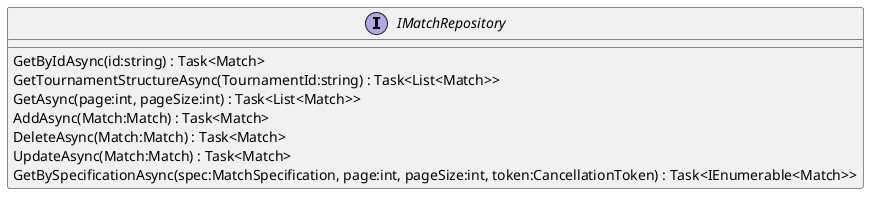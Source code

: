 @startuml
interface IMatchRepository {
    GetByIdAsync(id:string) : Task<Match>
    GetTournamentStructureAsync(TournamentId:string) : Task<List<Match>>
    GetAsync(page:int, pageSize:int) : Task<List<Match>>
    AddAsync(Match:Match) : Task<Match>
    DeleteAsync(Match:Match) : Task<Match>
    UpdateAsync(Match:Match) : Task<Match>
    GetBySpecificationAsync(spec:MatchSpecification, page:int, pageSize:int, token:CancellationToken) : Task<IEnumerable<Match>>
}
@enduml
